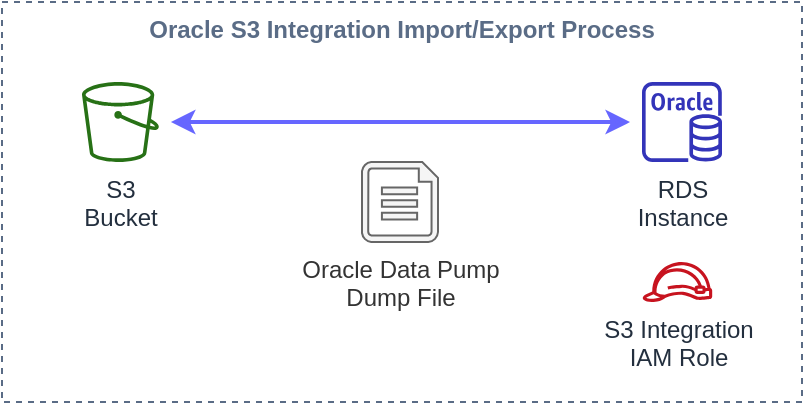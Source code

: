 <mxfile version="12.4.8" type="device"><diagram id="nN9SRUDX38kKDyXsFk_i" name="Oracle S3 Integration"><mxGraphModel dx="946" dy="1396" grid="1" gridSize="10" guides="1" tooltips="1" connect="1" arrows="1" fold="1" page="1" pageScale="1" pageWidth="1100" pageHeight="850" math="0" shadow="0"><root><mxCell id="0"/><mxCell id="1" parent="0"/><mxCell id="tqXrLnmfef2aj04uvbqP-18" value="Oracle S3 Integration Import/Export Process" style="fillColor=none;strokeColor=#5A6C86;dashed=1;verticalAlign=top;fontStyle=1;fontColor=#5A6C86;" parent="1" vertex="1"><mxGeometry x="120" y="-720" width="400" height="200" as="geometry"/></mxCell><mxCell id="nVFk-2kFXhb1ha87oNBU-2" value="Oracle Data Pump&lt;br&gt;Dump File" style="verticalLabelPosition=bottom;html=1;verticalAlign=top;align=center;strokeColor=#666666;fillColor=#f5f5f5;shape=mxgraph.azure.cloud_services_configuration_file;pointerEvents=1;fontColor=#333333;" vertex="1" parent="1"><mxGeometry x="300" y="-640" width="38" height="40" as="geometry"/></mxCell><mxCell id="nVFk-2kFXhb1ha87oNBU-5" style="edgeStyle=orthogonalEdgeStyle;rounded=0;orthogonalLoop=1;jettySize=auto;html=1;targetPerimeterSpacing=6;sourcePerimeterSpacing=6;strokeWidth=2;strokeColor=#6666ff;startArrow=classic;startFill=1;" edge="1" parent="1" source="nVFk-2kFXhb1ha87oNBU-3" target="nVFk-2kFXhb1ha87oNBU-4"><mxGeometry relative="1" as="geometry"/></mxCell><mxCell id="nVFk-2kFXhb1ha87oNBU-3" value="S3&lt;br&gt;Bucket" style="outlineConnect=0;fontColor=#232F3E;gradientColor=none;fillColor=#277116;strokeColor=none;dashed=0;verticalLabelPosition=bottom;verticalAlign=top;align=center;html=1;fontSize=12;fontStyle=0;aspect=fixed;pointerEvents=1;shape=mxgraph.aws4.bucket;" vertex="1" parent="1"><mxGeometry x="160" y="-680" width="38.46" height="40" as="geometry"/></mxCell><mxCell id="nVFk-2kFXhb1ha87oNBU-4" value="RDS&lt;br&gt;Instance" style="outlineConnect=0;fontColor=#232F3E;gradientColor=none;fillColor=#3334B9;strokeColor=none;dashed=0;verticalLabelPosition=bottom;verticalAlign=top;align=center;html=1;fontSize=12;fontStyle=0;aspect=fixed;pointerEvents=1;shape=mxgraph.aws4.rds_oracle_instance;" vertex="1" parent="1"><mxGeometry x="440" y="-680" width="40" height="40" as="geometry"/></mxCell><mxCell id="nVFk-2kFXhb1ha87oNBU-7" value="S3 Integration&lt;br&gt;IAM Role" style="outlineConnect=0;fontColor=#232F3E;gradientColor=none;fillColor=#C7131F;strokeColor=none;dashed=0;verticalLabelPosition=bottom;verticalAlign=top;align=center;html=1;fontSize=12;fontStyle=0;aspect=fixed;pointerEvents=1;shape=mxgraph.aws4.role;" vertex="1" parent="1"><mxGeometry x="440" y="-590" width="35.45" height="20" as="geometry"/></mxCell></root></mxGraphModel></diagram></mxfile>